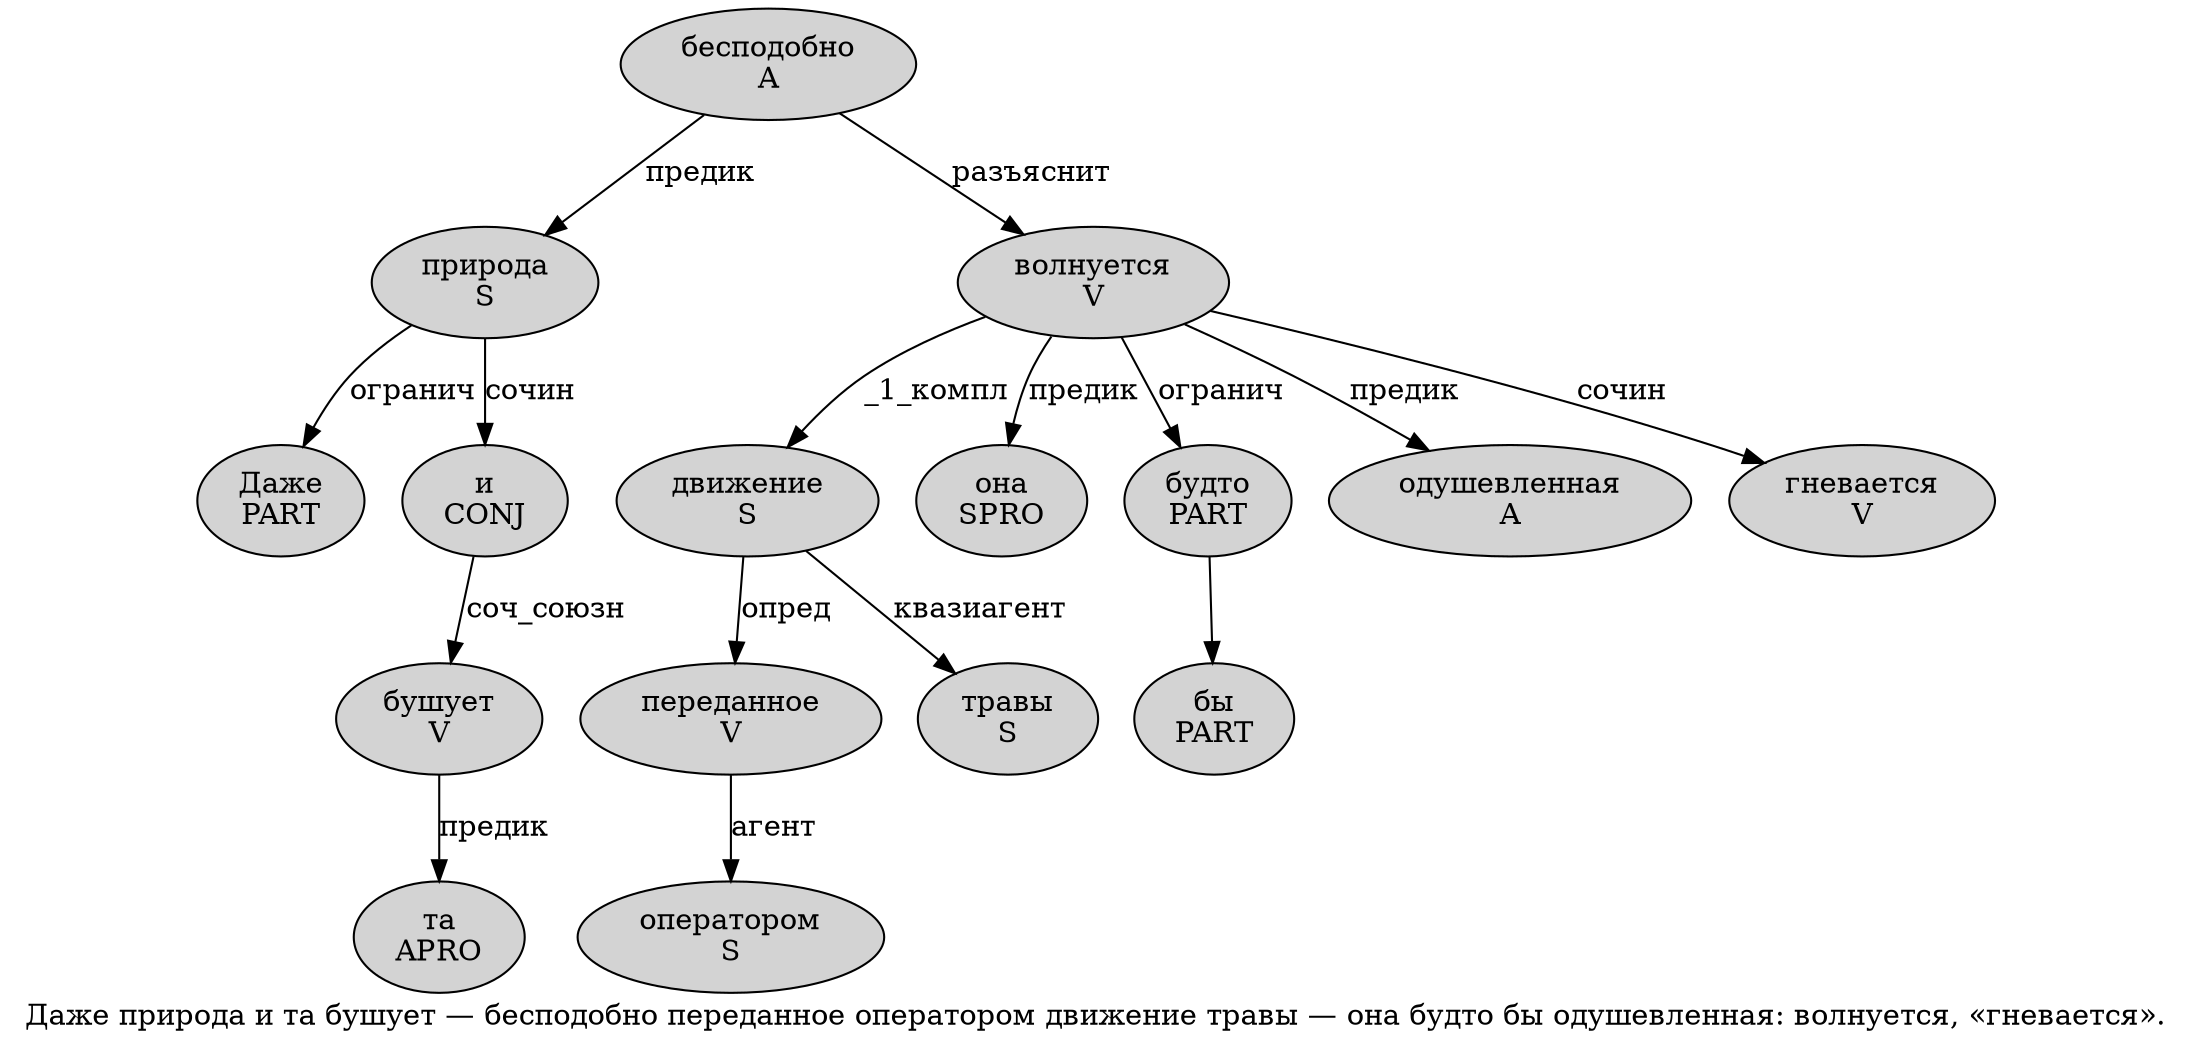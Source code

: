 digraph SENTENCE_2045 {
	graph [label="Даже природа и та бушует — бесподобно переданное оператором движение травы — она будто бы одушевленная: волнуется, «гневается»."]
	node [style=filled]
		0 [label="Даже
PART" color="" fillcolor=lightgray penwidth=1 shape=ellipse]
		1 [label="природа
S" color="" fillcolor=lightgray penwidth=1 shape=ellipse]
		2 [label="и
CONJ" color="" fillcolor=lightgray penwidth=1 shape=ellipse]
		3 [label="та
APRO" color="" fillcolor=lightgray penwidth=1 shape=ellipse]
		4 [label="бушует
V" color="" fillcolor=lightgray penwidth=1 shape=ellipse]
		6 [label="бесподобно
A" color="" fillcolor=lightgray penwidth=1 shape=ellipse]
		7 [label="переданное
V" color="" fillcolor=lightgray penwidth=1 shape=ellipse]
		8 [label="оператором
S" color="" fillcolor=lightgray penwidth=1 shape=ellipse]
		9 [label="движение
S" color="" fillcolor=lightgray penwidth=1 shape=ellipse]
		10 [label="травы
S" color="" fillcolor=lightgray penwidth=1 shape=ellipse]
		12 [label="она
SPRO" color="" fillcolor=lightgray penwidth=1 shape=ellipse]
		13 [label="будто
PART" color="" fillcolor=lightgray penwidth=1 shape=ellipse]
		14 [label="бы
PART" color="" fillcolor=lightgray penwidth=1 shape=ellipse]
		15 [label="одушевленная
A" color="" fillcolor=lightgray penwidth=1 shape=ellipse]
		17 [label="волнуется
V" color="" fillcolor=lightgray penwidth=1 shape=ellipse]
		20 [label="гневается
V" color="" fillcolor=lightgray penwidth=1 shape=ellipse]
			7 -> 8 [label="агент"]
			1 -> 0 [label="огранич"]
			1 -> 2 [label="сочин"]
			4 -> 3 [label="предик"]
			17 -> 9 [label="_1_компл"]
			17 -> 12 [label="предик"]
			17 -> 13 [label="огранич"]
			17 -> 15 [label="предик"]
			17 -> 20 [label="сочин"]
			2 -> 4 [label="соч_союзн"]
			6 -> 1 [label="предик"]
			6 -> 17 [label="разъяснит"]
			9 -> 7 [label="опред"]
			9 -> 10 [label="квазиагент"]
			13 -> 14
}